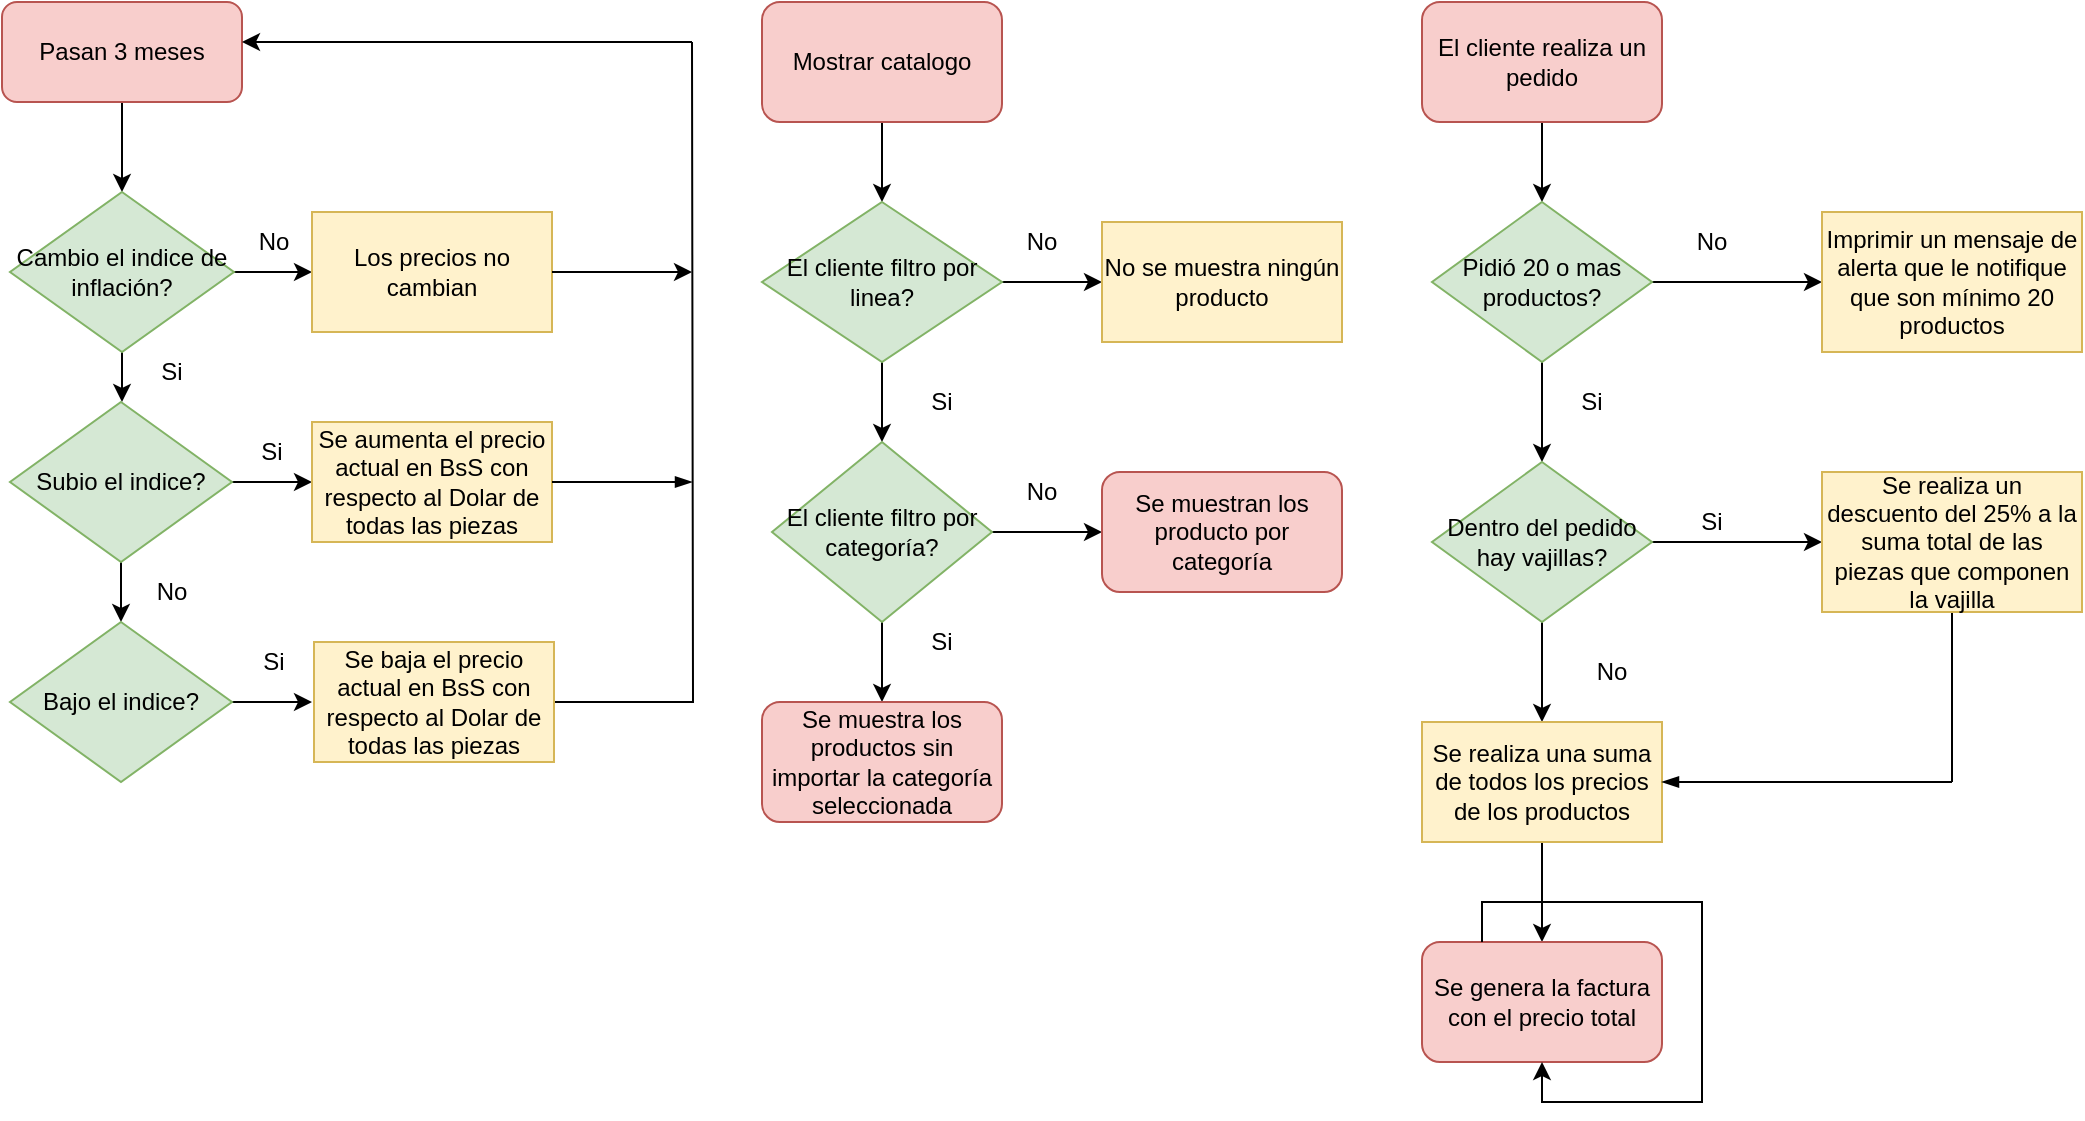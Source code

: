 <mxfile version="10.6.7" type="device"><diagram id="4fAUtl6oEkzVibYN3ypi" name="Page-1"><mxGraphModel dx="1394" dy="764" grid="1" gridSize="10" guides="1" tooltips="1" connect="1" arrows="1" fold="1" page="1" pageScale="1" pageWidth="413" pageHeight="291" math="0" shadow="0"><root><mxCell id="0"/><mxCell id="1" parent="0"/><mxCell id="f2nGoe6IRTDVN_i2VUTL-8" value="" style="edgeStyle=orthogonalEdgeStyle;rounded=0;orthogonalLoop=1;jettySize=auto;html=1;" parent="1" source="f2nGoe6IRTDVN_i2VUTL-1" target="f2nGoe6IRTDVN_i2VUTL-5" edge="1"><mxGeometry relative="1" as="geometry"/></mxCell><mxCell id="f2nGoe6IRTDVN_i2VUTL-1" value="Pasan 3 meses" style="rounded=1;whiteSpace=wrap;html=1;fillColor=#f8cecc;strokeColor=#b85450;" parent="1" vertex="1"><mxGeometry x="10" width="120" height="50" as="geometry"/></mxCell><mxCell id="f2nGoe6IRTDVN_i2VUTL-9" style="edgeStyle=orthogonalEdgeStyle;rounded=0;orthogonalLoop=1;jettySize=auto;html=1;" parent="1" source="f2nGoe6IRTDVN_i2VUTL-5" edge="1"><mxGeometry relative="1" as="geometry"><mxPoint x="165" y="135" as="targetPoint"/></mxGeometry></mxCell><mxCell id="f2nGoe6IRTDVN_i2VUTL-12" style="edgeStyle=orthogonalEdgeStyle;rounded=0;orthogonalLoop=1;jettySize=auto;html=1;" parent="1" source="f2nGoe6IRTDVN_i2VUTL-5" edge="1"><mxGeometry relative="1" as="geometry"><mxPoint x="70" y="200" as="targetPoint"/></mxGeometry></mxCell><mxCell id="f2nGoe6IRTDVN_i2VUTL-5" value="&lt;font style=&quot;font-size: 12px&quot;&gt;Cambio el indice de inflación?&lt;/font&gt;" style="rhombus;whiteSpace=wrap;html=1;fillColor=#d5e8d4;strokeColor=#82b366;" parent="1" vertex="1"><mxGeometry x="14" y="95" width="112" height="80" as="geometry"/></mxCell><mxCell id="f2nGoe6IRTDVN_i2VUTL-10" value="No" style="text;html=1;strokeColor=none;fillColor=none;align=center;verticalAlign=middle;whiteSpace=wrap;rounded=0;" parent="1" vertex="1"><mxGeometry x="126" y="110" width="40" height="20" as="geometry"/></mxCell><mxCell id="f2nGoe6IRTDVN_i2VUTL-14" style="edgeStyle=orthogonalEdgeStyle;rounded=0;orthogonalLoop=1;jettySize=auto;html=1;" parent="1" source="f2nGoe6IRTDVN_i2VUTL-13" edge="1"><mxGeometry relative="1" as="geometry"><mxPoint x="165" y="240" as="targetPoint"/></mxGeometry></mxCell><mxCell id="f2nGoe6IRTDVN_i2VUTL-17" style="edgeStyle=orthogonalEdgeStyle;rounded=0;orthogonalLoop=1;jettySize=auto;html=1;" parent="1" source="f2nGoe6IRTDVN_i2VUTL-13" edge="1"><mxGeometry relative="1" as="geometry"><mxPoint x="69.5" y="310" as="targetPoint"/></mxGeometry></mxCell><mxCell id="f2nGoe6IRTDVN_i2VUTL-13" value="Subio el indice?" style="rhombus;whiteSpace=wrap;html=1;fillColor=#d5e8d4;strokeColor=#82b366;" parent="1" vertex="1"><mxGeometry x="14" y="200" width="111" height="80" as="geometry"/></mxCell><mxCell id="f2nGoe6IRTDVN_i2VUTL-16" value="Si" style="text;html=1;strokeColor=none;fillColor=none;align=center;verticalAlign=middle;whiteSpace=wrap;rounded=0;" parent="1" vertex="1"><mxGeometry x="125" y="215" width="40" height="20" as="geometry"/></mxCell><mxCell id="f2nGoe6IRTDVN_i2VUTL-19" value="Si" style="text;html=1;strokeColor=none;fillColor=none;align=center;verticalAlign=middle;whiteSpace=wrap;rounded=0;" parent="1" vertex="1"><mxGeometry x="75" y="175" width="40" height="20" as="geometry"/></mxCell><mxCell id="f2nGoe6IRTDVN_i2VUTL-21" style="edgeStyle=orthogonalEdgeStyle;rounded=0;orthogonalLoop=1;jettySize=auto;html=1;" parent="1" source="f2nGoe6IRTDVN_i2VUTL-20" edge="1"><mxGeometry relative="1" as="geometry"><mxPoint x="165" y="350" as="targetPoint"/></mxGeometry></mxCell><mxCell id="f2nGoe6IRTDVN_i2VUTL-20" value="Bajo el indice?" style="rhombus;whiteSpace=wrap;html=1;fillColor=#d5e8d4;strokeColor=#82b366;" parent="1" vertex="1"><mxGeometry x="14" y="310" width="111" height="80" as="geometry"/></mxCell><mxCell id="f2nGoe6IRTDVN_i2VUTL-22" value="Si" style="text;html=1;strokeColor=none;fillColor=none;align=center;verticalAlign=middle;whiteSpace=wrap;rounded=0;" parent="1" vertex="1"><mxGeometry x="126" y="320" width="40" height="20" as="geometry"/></mxCell><mxCell id="f2nGoe6IRTDVN_i2VUTL-23" value="No" style="text;html=1;strokeColor=none;fillColor=none;align=center;verticalAlign=middle;whiteSpace=wrap;rounded=0;" parent="1" vertex="1"><mxGeometry x="75" y="285" width="40" height="20" as="geometry"/></mxCell><mxCell id="f2nGoe6IRTDVN_i2VUTL-25" value="&lt;span&gt;Los precios no cambian&lt;/span&gt;" style="rounded=0;whiteSpace=wrap;html=1;fillColor=#fff2cc;strokeColor=#d6b656;" parent="1" vertex="1"><mxGeometry x="165" y="105" width="120" height="60" as="geometry"/></mxCell><mxCell id="f2nGoe6IRTDVN_i2VUTL-26" value="&lt;span&gt;Se aumenta el precio actual en BsS con respecto al Dolar de todas las piezas&lt;/span&gt;" style="rounded=0;whiteSpace=wrap;html=1;fillColor=#fff2cc;strokeColor=#d6b656;" parent="1" vertex="1"><mxGeometry x="165" y="210" width="120" height="60" as="geometry"/></mxCell><mxCell id="f2nGoe6IRTDVN_i2VUTL-31" style="edgeStyle=orthogonalEdgeStyle;rounded=0;orthogonalLoop=1;jettySize=auto;html=1;endArrow=none;endFill=0;" parent="1" source="f2nGoe6IRTDVN_i2VUTL-27" edge="1"><mxGeometry relative="1" as="geometry"><mxPoint x="355" y="20" as="targetPoint"/></mxGeometry></mxCell><mxCell id="f2nGoe6IRTDVN_i2VUTL-27" value="&lt;span&gt;Se baja el precio actual en BsS con respecto al Dolar de todas las piezas&lt;/span&gt;" style="rounded=0;whiteSpace=wrap;html=1;fillColor=#fff2cc;strokeColor=#d6b656;" parent="1" vertex="1"><mxGeometry x="166" y="320" width="120" height="60" as="geometry"/></mxCell><mxCell id="f2nGoe6IRTDVN_i2VUTL-32" value="" style="endArrow=classic;html=1;entryX=1;entryY=0.4;entryDx=0;entryDy=0;entryPerimeter=0;" parent="1" target="f2nGoe6IRTDVN_i2VUTL-1" edge="1"><mxGeometry width="50" height="50" relative="1" as="geometry"><mxPoint x="355" y="20" as="sourcePoint"/><mxPoint x="311" y="10" as="targetPoint"/></mxGeometry></mxCell><mxCell id="f2nGoe6IRTDVN_i2VUTL-33" value="" style="endArrow=blockThin;html=1;exitX=1;exitY=0.5;exitDx=0;exitDy=0;endFill=1;" parent="1" source="f2nGoe6IRTDVN_i2VUTL-26" edge="1"><mxGeometry width="50" height="50" relative="1" as="geometry"><mxPoint x="286" y="265" as="sourcePoint"/><mxPoint x="355" y="240" as="targetPoint"/></mxGeometry></mxCell><mxCell id="f2nGoe6IRTDVN_i2VUTL-34" value="" style="endArrow=classic;html=1;exitX=1;exitY=0.5;exitDx=0;exitDy=0;" parent="1" source="f2nGoe6IRTDVN_i2VUTL-25" edge="1"><mxGeometry width="50" height="50" relative="1" as="geometry"><mxPoint x="295" y="160" as="sourcePoint"/><mxPoint x="355" y="135" as="targetPoint"/></mxGeometry></mxCell><mxCell id="45Foew-adKrm_LWI_su1-1" style="edgeStyle=orthogonalEdgeStyle;rounded=0;orthogonalLoop=1;jettySize=auto;html=1;entryX=0.5;entryY=0;entryDx=0;entryDy=0;" edge="1" parent="1" source="45Foew-adKrm_LWI_su1-2" target="45Foew-adKrm_LWI_su1-5"><mxGeometry relative="1" as="geometry"/></mxCell><mxCell id="45Foew-adKrm_LWI_su1-2" value="Mostrar catalogo" style="rounded=1;whiteSpace=wrap;html=1;fillColor=#f8cecc;strokeColor=#b85450;" vertex="1" parent="1"><mxGeometry x="390" width="120" height="60" as="geometry"/></mxCell><mxCell id="45Foew-adKrm_LWI_su1-3" style="edgeStyle=orthogonalEdgeStyle;rounded=0;orthogonalLoop=1;jettySize=auto;html=1;entryX=0;entryY=0.5;entryDx=0;entryDy=0;" edge="1" parent="1" source="45Foew-adKrm_LWI_su1-5" target="45Foew-adKrm_LWI_su1-9"><mxGeometry relative="1" as="geometry"/></mxCell><mxCell id="45Foew-adKrm_LWI_su1-4" style="edgeStyle=orthogonalEdgeStyle;rounded=0;orthogonalLoop=1;jettySize=auto;html=1;entryX=0.5;entryY=0;entryDx=0;entryDy=0;" edge="1" parent="1" source="45Foew-adKrm_LWI_su1-5" target="45Foew-adKrm_LWI_su1-8"><mxGeometry relative="1" as="geometry"/></mxCell><mxCell id="45Foew-adKrm_LWI_su1-5" value="El cliente filtro por linea?" style="rhombus;whiteSpace=wrap;html=1;fillColor=#d5e8d4;strokeColor=#82b366;" vertex="1" parent="1"><mxGeometry x="390" y="100" width="120" height="80" as="geometry"/></mxCell><mxCell id="45Foew-adKrm_LWI_su1-6" style="edgeStyle=orthogonalEdgeStyle;rounded=0;orthogonalLoop=1;jettySize=auto;html=1;entryX=0;entryY=0.5;entryDx=0;entryDy=0;" edge="1" parent="1" source="45Foew-adKrm_LWI_su1-8"><mxGeometry relative="1" as="geometry"><mxPoint x="560" y="265" as="targetPoint"/></mxGeometry></mxCell><mxCell id="45Foew-adKrm_LWI_su1-7" style="edgeStyle=orthogonalEdgeStyle;rounded=0;orthogonalLoop=1;jettySize=auto;html=1;entryX=0.5;entryY=0;entryDx=0;entryDy=0;" edge="1" parent="1" source="45Foew-adKrm_LWI_su1-8"><mxGeometry relative="1" as="geometry"><mxPoint x="450" y="350" as="targetPoint"/></mxGeometry></mxCell><mxCell id="45Foew-adKrm_LWI_su1-8" value="El cliente filtro por categoría?" style="rhombus;whiteSpace=wrap;html=1;fillColor=#d5e8d4;strokeColor=#82b366;" vertex="1" parent="1"><mxGeometry x="395" y="220" width="110" height="90" as="geometry"/></mxCell><mxCell id="45Foew-adKrm_LWI_su1-9" value="No se muestra ningún producto" style="rounded=0;whiteSpace=wrap;html=1;fillColor=#fff2cc;strokeColor=#d6b656;" vertex="1" parent="1"><mxGeometry x="560" y="110" width="120" height="60" as="geometry"/></mxCell><mxCell id="45Foew-adKrm_LWI_su1-10" value="&lt;span&gt;Se muestran los producto por categoría&lt;/span&gt;" style="rounded=1;whiteSpace=wrap;html=1;fillColor=#f8cecc;strokeColor=#b85450;" vertex="1" parent="1"><mxGeometry x="560" y="235" width="120" height="60" as="geometry"/></mxCell><mxCell id="45Foew-adKrm_LWI_su1-11" value="&lt;span&gt;Se muestra los productos sin importar la categoría seleccionada&lt;/span&gt;" style="rounded=1;whiteSpace=wrap;html=1;fillColor=#f8cecc;strokeColor=#b85450;" vertex="1" parent="1"><mxGeometry x="390" y="350" width="120" height="60" as="geometry"/></mxCell><mxCell id="45Foew-adKrm_LWI_su1-12" value="No" style="text;html=1;strokeColor=none;fillColor=none;align=center;verticalAlign=middle;whiteSpace=wrap;rounded=0;" vertex="1" parent="1"><mxGeometry x="510" y="110" width="40" height="20" as="geometry"/></mxCell><mxCell id="45Foew-adKrm_LWI_su1-13" value="No" style="text;html=1;strokeColor=none;fillColor=none;align=center;verticalAlign=middle;whiteSpace=wrap;rounded=0;" vertex="1" parent="1"><mxGeometry x="510" y="235" width="40" height="20" as="geometry"/></mxCell><mxCell id="45Foew-adKrm_LWI_su1-14" value="Si" style="text;html=1;strokeColor=none;fillColor=none;align=center;verticalAlign=middle;whiteSpace=wrap;rounded=0;" vertex="1" parent="1"><mxGeometry x="460" y="310" width="40" height="20" as="geometry"/></mxCell><mxCell id="45Foew-adKrm_LWI_su1-15" value="Si" style="text;html=1;strokeColor=none;fillColor=none;align=center;verticalAlign=middle;whiteSpace=wrap;rounded=0;" vertex="1" parent="1"><mxGeometry x="460" y="190" width="40" height="20" as="geometry"/></mxCell><mxCell id="45Foew-adKrm_LWI_su1-16" style="edgeStyle=orthogonalEdgeStyle;rounded=0;orthogonalLoop=1;jettySize=auto;html=1;entryX=0.5;entryY=0;entryDx=0;entryDy=0;" edge="1" parent="1" source="45Foew-adKrm_LWI_su1-17" target="45Foew-adKrm_LWI_su1-20"><mxGeometry relative="1" as="geometry"/></mxCell><mxCell id="45Foew-adKrm_LWI_su1-17" value="El cliente realiza un pedido" style="rounded=1;whiteSpace=wrap;html=1;fillColor=#f8cecc;strokeColor=#b85450;" vertex="1" parent="1"><mxGeometry x="720" width="120" height="60" as="geometry"/></mxCell><mxCell id="45Foew-adKrm_LWI_su1-18" value="" style="edgeStyle=orthogonalEdgeStyle;rounded=0;orthogonalLoop=1;jettySize=auto;html=1;entryX=0;entryY=0.5;entryDx=0;entryDy=0;" edge="1" parent="1" source="45Foew-adKrm_LWI_su1-20" target="45Foew-adKrm_LWI_su1-21"><mxGeometry relative="1" as="geometry"><mxPoint x="915" y="140" as="targetPoint"/></mxGeometry></mxCell><mxCell id="45Foew-adKrm_LWI_su1-19" style="edgeStyle=orthogonalEdgeStyle;rounded=0;orthogonalLoop=1;jettySize=auto;html=1;entryX=0.5;entryY=0;entryDx=0;entryDy=0;" edge="1" parent="1" source="45Foew-adKrm_LWI_su1-20" target="45Foew-adKrm_LWI_su1-24"><mxGeometry relative="1" as="geometry"/></mxCell><mxCell id="45Foew-adKrm_LWI_su1-20" value="Pidió 20 o mas productos?" style="rhombus;whiteSpace=wrap;html=1;fillColor=#d5e8d4;strokeColor=#82b366;" vertex="1" parent="1"><mxGeometry x="725" y="100" width="110" height="80" as="geometry"/></mxCell><mxCell id="45Foew-adKrm_LWI_su1-21" value="Imprimir un mensaje de alerta que le notifique que son mínimo 20 productos" style="rounded=0;whiteSpace=wrap;html=1;fillColor=#fff2cc;strokeColor=#d6b656;" vertex="1" parent="1"><mxGeometry x="920" y="105" width="130" height="70" as="geometry"/></mxCell><mxCell id="45Foew-adKrm_LWI_su1-22" style="edgeStyle=orthogonalEdgeStyle;rounded=0;orthogonalLoop=1;jettySize=auto;html=1;entryX=0;entryY=0.5;entryDx=0;entryDy=0;" edge="1" parent="1" source="45Foew-adKrm_LWI_su1-24" target="45Foew-adKrm_LWI_su1-26"><mxGeometry relative="1" as="geometry"><mxPoint x="915" y="270" as="targetPoint"/></mxGeometry></mxCell><mxCell id="45Foew-adKrm_LWI_su1-23" style="edgeStyle=orthogonalEdgeStyle;rounded=0;orthogonalLoop=1;jettySize=auto;html=1;entryX=0.5;entryY=0;entryDx=0;entryDy=0;" edge="1" parent="1" source="45Foew-adKrm_LWI_su1-24" target="45Foew-adKrm_LWI_su1-28"><mxGeometry relative="1" as="geometry"/></mxCell><mxCell id="45Foew-adKrm_LWI_su1-24" value="Dentro del pedido hay vajillas?" style="rhombus;whiteSpace=wrap;html=1;fillColor=#d5e8d4;strokeColor=#82b366;" vertex="1" parent="1"><mxGeometry x="725" y="230" width="110" height="80" as="geometry"/></mxCell><mxCell id="45Foew-adKrm_LWI_su1-25" style="edgeStyle=orthogonalEdgeStyle;rounded=0;orthogonalLoop=1;jettySize=auto;html=1;endArrow=none;endFill=0;" edge="1" parent="1" source="45Foew-adKrm_LWI_su1-26"><mxGeometry relative="1" as="geometry"><mxPoint x="985" y="390" as="targetPoint"/></mxGeometry></mxCell><mxCell id="45Foew-adKrm_LWI_su1-26" value="Se realiza un descuento del 25% a la suma total de las piezas que componen la vajilla" style="rounded=0;whiteSpace=wrap;html=1;fillColor=#fff2cc;strokeColor=#d6b656;" vertex="1" parent="1"><mxGeometry x="920" y="235" width="130" height="70" as="geometry"/></mxCell><mxCell id="45Foew-adKrm_LWI_su1-27" style="edgeStyle=orthogonalEdgeStyle;rounded=0;orthogonalLoop=1;jettySize=auto;html=1;entryX=0.5;entryY=0;entryDx=0;entryDy=0;" edge="1" parent="1" source="45Foew-adKrm_LWI_su1-28" target="45Foew-adKrm_LWI_su1-29"><mxGeometry relative="1" as="geometry"/></mxCell><mxCell id="45Foew-adKrm_LWI_su1-28" value="Se realiza una suma de todos los precios de los productos" style="rounded=0;whiteSpace=wrap;html=1;fillColor=#fff2cc;strokeColor=#d6b656;" vertex="1" parent="1"><mxGeometry x="720" y="360" width="120" height="60" as="geometry"/></mxCell><mxCell id="45Foew-adKrm_LWI_su1-29" value="Se genera la factura con el precio total" style="rounded=1;whiteSpace=wrap;html=1;fillColor=#f8cecc;strokeColor=#b85450;" vertex="1" parent="1"><mxGeometry x="720" y="470" width="120" height="60" as="geometry"/></mxCell><mxCell id="45Foew-adKrm_LWI_su1-30" value="" style="endArrow=blockThin;html=1;endFill=1;entryX=1;entryY=0.5;entryDx=0;entryDy=0;" edge="1" parent="1" target="45Foew-adKrm_LWI_su1-28"><mxGeometry width="50" height="50" relative="1" as="geometry"><mxPoint x="985" y="390" as="sourcePoint"/><mxPoint x="1035" y="469.5" as="targetPoint"/></mxGeometry></mxCell><mxCell id="45Foew-adKrm_LWI_su1-31" value="No" style="text;html=1;strokeColor=none;fillColor=none;align=center;verticalAlign=middle;whiteSpace=wrap;rounded=0;" vertex="1" parent="1"><mxGeometry x="845" y="110" width="40" height="20" as="geometry"/></mxCell><mxCell id="45Foew-adKrm_LWI_su1-32" value="No" style="text;html=1;strokeColor=none;fillColor=none;align=center;verticalAlign=middle;whiteSpace=wrap;rounded=0;" vertex="1" parent="1"><mxGeometry x="795" y="325" width="40" height="20" as="geometry"/></mxCell><mxCell id="45Foew-adKrm_LWI_su1-33" value="Si" style="text;html=1;strokeColor=none;fillColor=none;align=center;verticalAlign=middle;whiteSpace=wrap;rounded=0;" vertex="1" parent="1"><mxGeometry x="785" y="190" width="40" height="20" as="geometry"/></mxCell><mxCell id="45Foew-adKrm_LWI_su1-34" value="Si" style="text;html=1;strokeColor=none;fillColor=none;align=center;verticalAlign=middle;whiteSpace=wrap;rounded=0;" vertex="1" parent="1"><mxGeometry x="845" y="250" width="40" height="20" as="geometry"/></mxCell><mxCell id="45Foew-adKrm_LWI_su1-35" style="edgeStyle=orthogonalEdgeStyle;rounded=0;orthogonalLoop=1;jettySize=auto;html=1;exitX=0.25;exitY=0;exitDx=0;exitDy=0;" edge="1" parent="1" source="45Foew-adKrm_LWI_su1-29" target="45Foew-adKrm_LWI_su1-29"><mxGeometry relative="1" as="geometry"/></mxCell></root></mxGraphModel></diagram></mxfile>